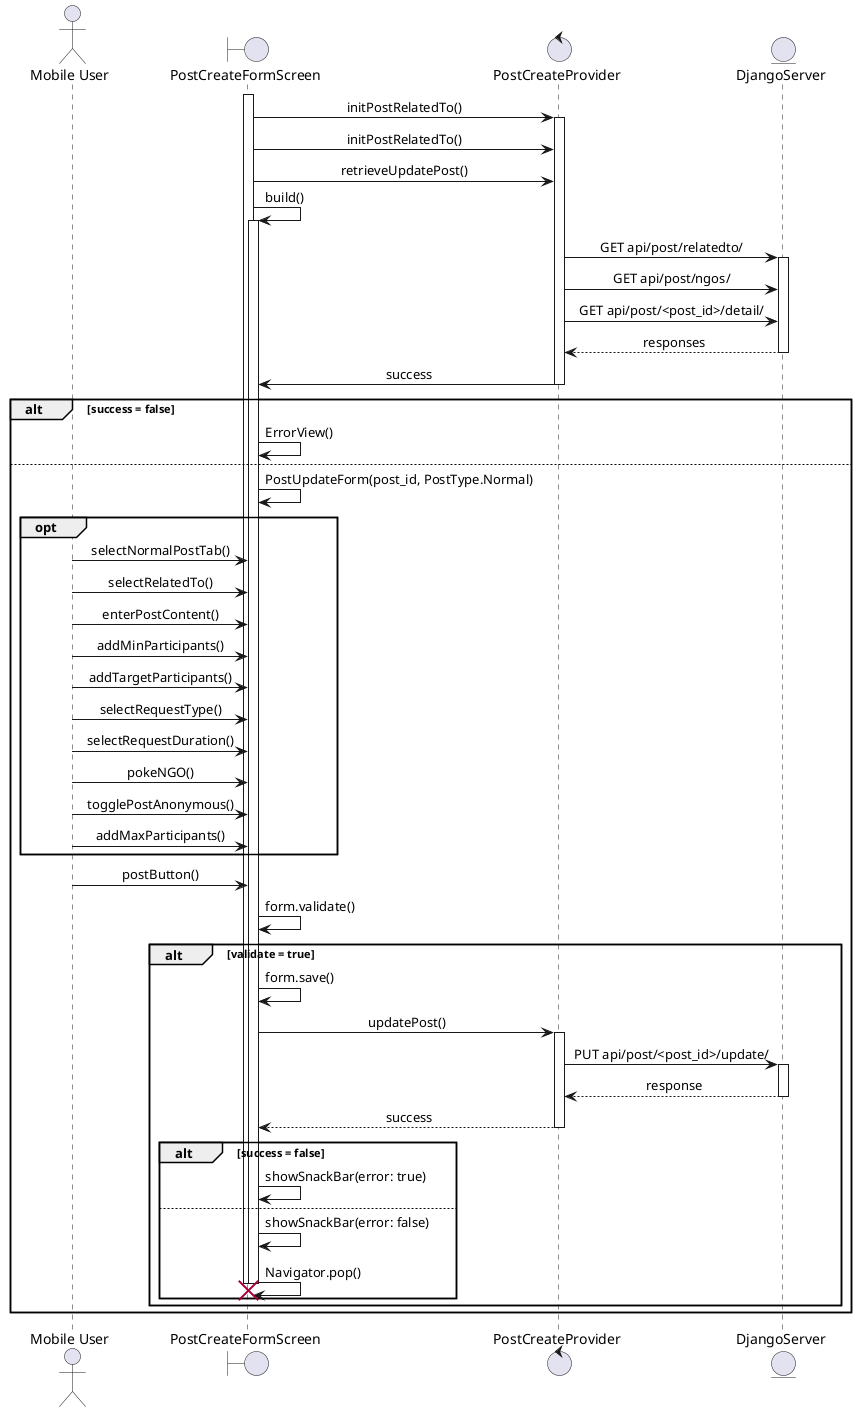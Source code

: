 @startuml uc1-sequence
skinparam sequenceMessageAlign center
actor       "Mobile User"       as actor
boundary    PostCreateFormScreen    as ui
control     PostCreateProvider  as provider
entity      DjangoServer      as server

activate  ui
ui -> provider: initPostRelatedTo()
activate provider
ui -> provider: initPostRelatedTo()
ui -> provider: retrieveUpdatePost()
ui -> ui: build()
activate ui
provider  -> server: GET api/post/relatedto/
activate server
provider  -> server: GET api/post/ngos/
provider  -> server: GET api/post/<post_id>/detail/
return responses
provider -> ui: success
deactivate provider
alt success = false
    ui -> ui: ErrorView()
else
    ui -> ui: PostUpdateForm(post_id, PostType.Normal)
    opt
        actor -> ui: selectNormalPostTab()
        actor -> ui: selectRelatedTo()
        actor -> ui: enterPostContent()
        actor -> ui: addMinParticipants()
        actor -> ui: addTargetParticipants()
        actor -> ui: selectRequestType()
        actor -> ui: selectRequestDuration()
        actor -> ui: pokeNGO()
        actor -> ui: togglePostAnonymous()
        actor -> ui: addMaxParticipants()
    end
    actor -> ui: postButton()
    ui -> ui: form.validate()
    alt validate = true
        ui -> ui: form.save()
        ui -> provider: updatePost()
        activate provider
        provider -> server: PUT api/post/<post_id>/update/
        activate server
        server --> provider: response
        deactivate server
        return success
        alt success = false
            ui -> ui: showSnackBar(error: true)
        else
            ui -> ui: showSnackBar(error: false)
            ui -> ui: Navigator.pop()
            deactivate ui
            destroy ui
        end
    end
end
@enduml
